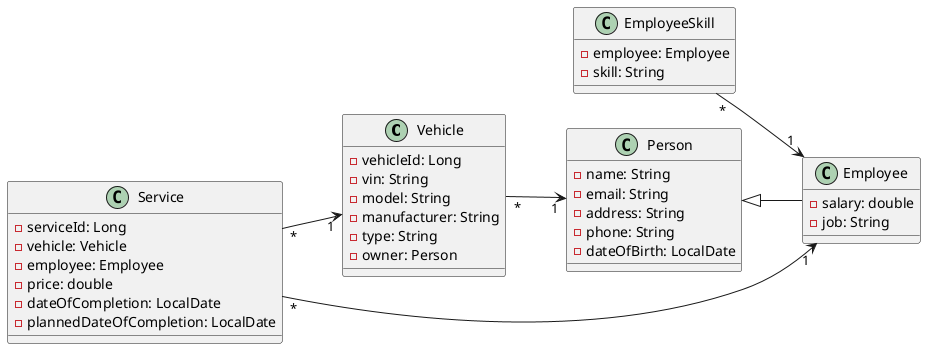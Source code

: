 @startuml

left to right direction

class Vehicle{
    - vehicleId: Long
    - vin: String
    - model: String
    - manufacturer: String
    - type: String
    - owner: Person
}

class Person{
    - name: String
    - email: String
    - address: String
    - phone: String
    - dateOfBirth: LocalDate
}

class Employee{
    - salary: double
    - job: String
}

class EmployeeSkill{
    - employee: Employee
    - skill: String
}

class Service{
    - serviceId: Long
    - vehicle: Vehicle
    - employee: Employee
    - price: double
    - dateOfCompletion: LocalDate
    - plannedDateOfCompletion: LocalDate
}

Person <|-- Employee
Service "*" --> "1" Vehicle
Service "*" --> "1" Employee
Vehicle "*" --> "1" Person

EmployeeSkill "*" --> "1" Employee


@enduml